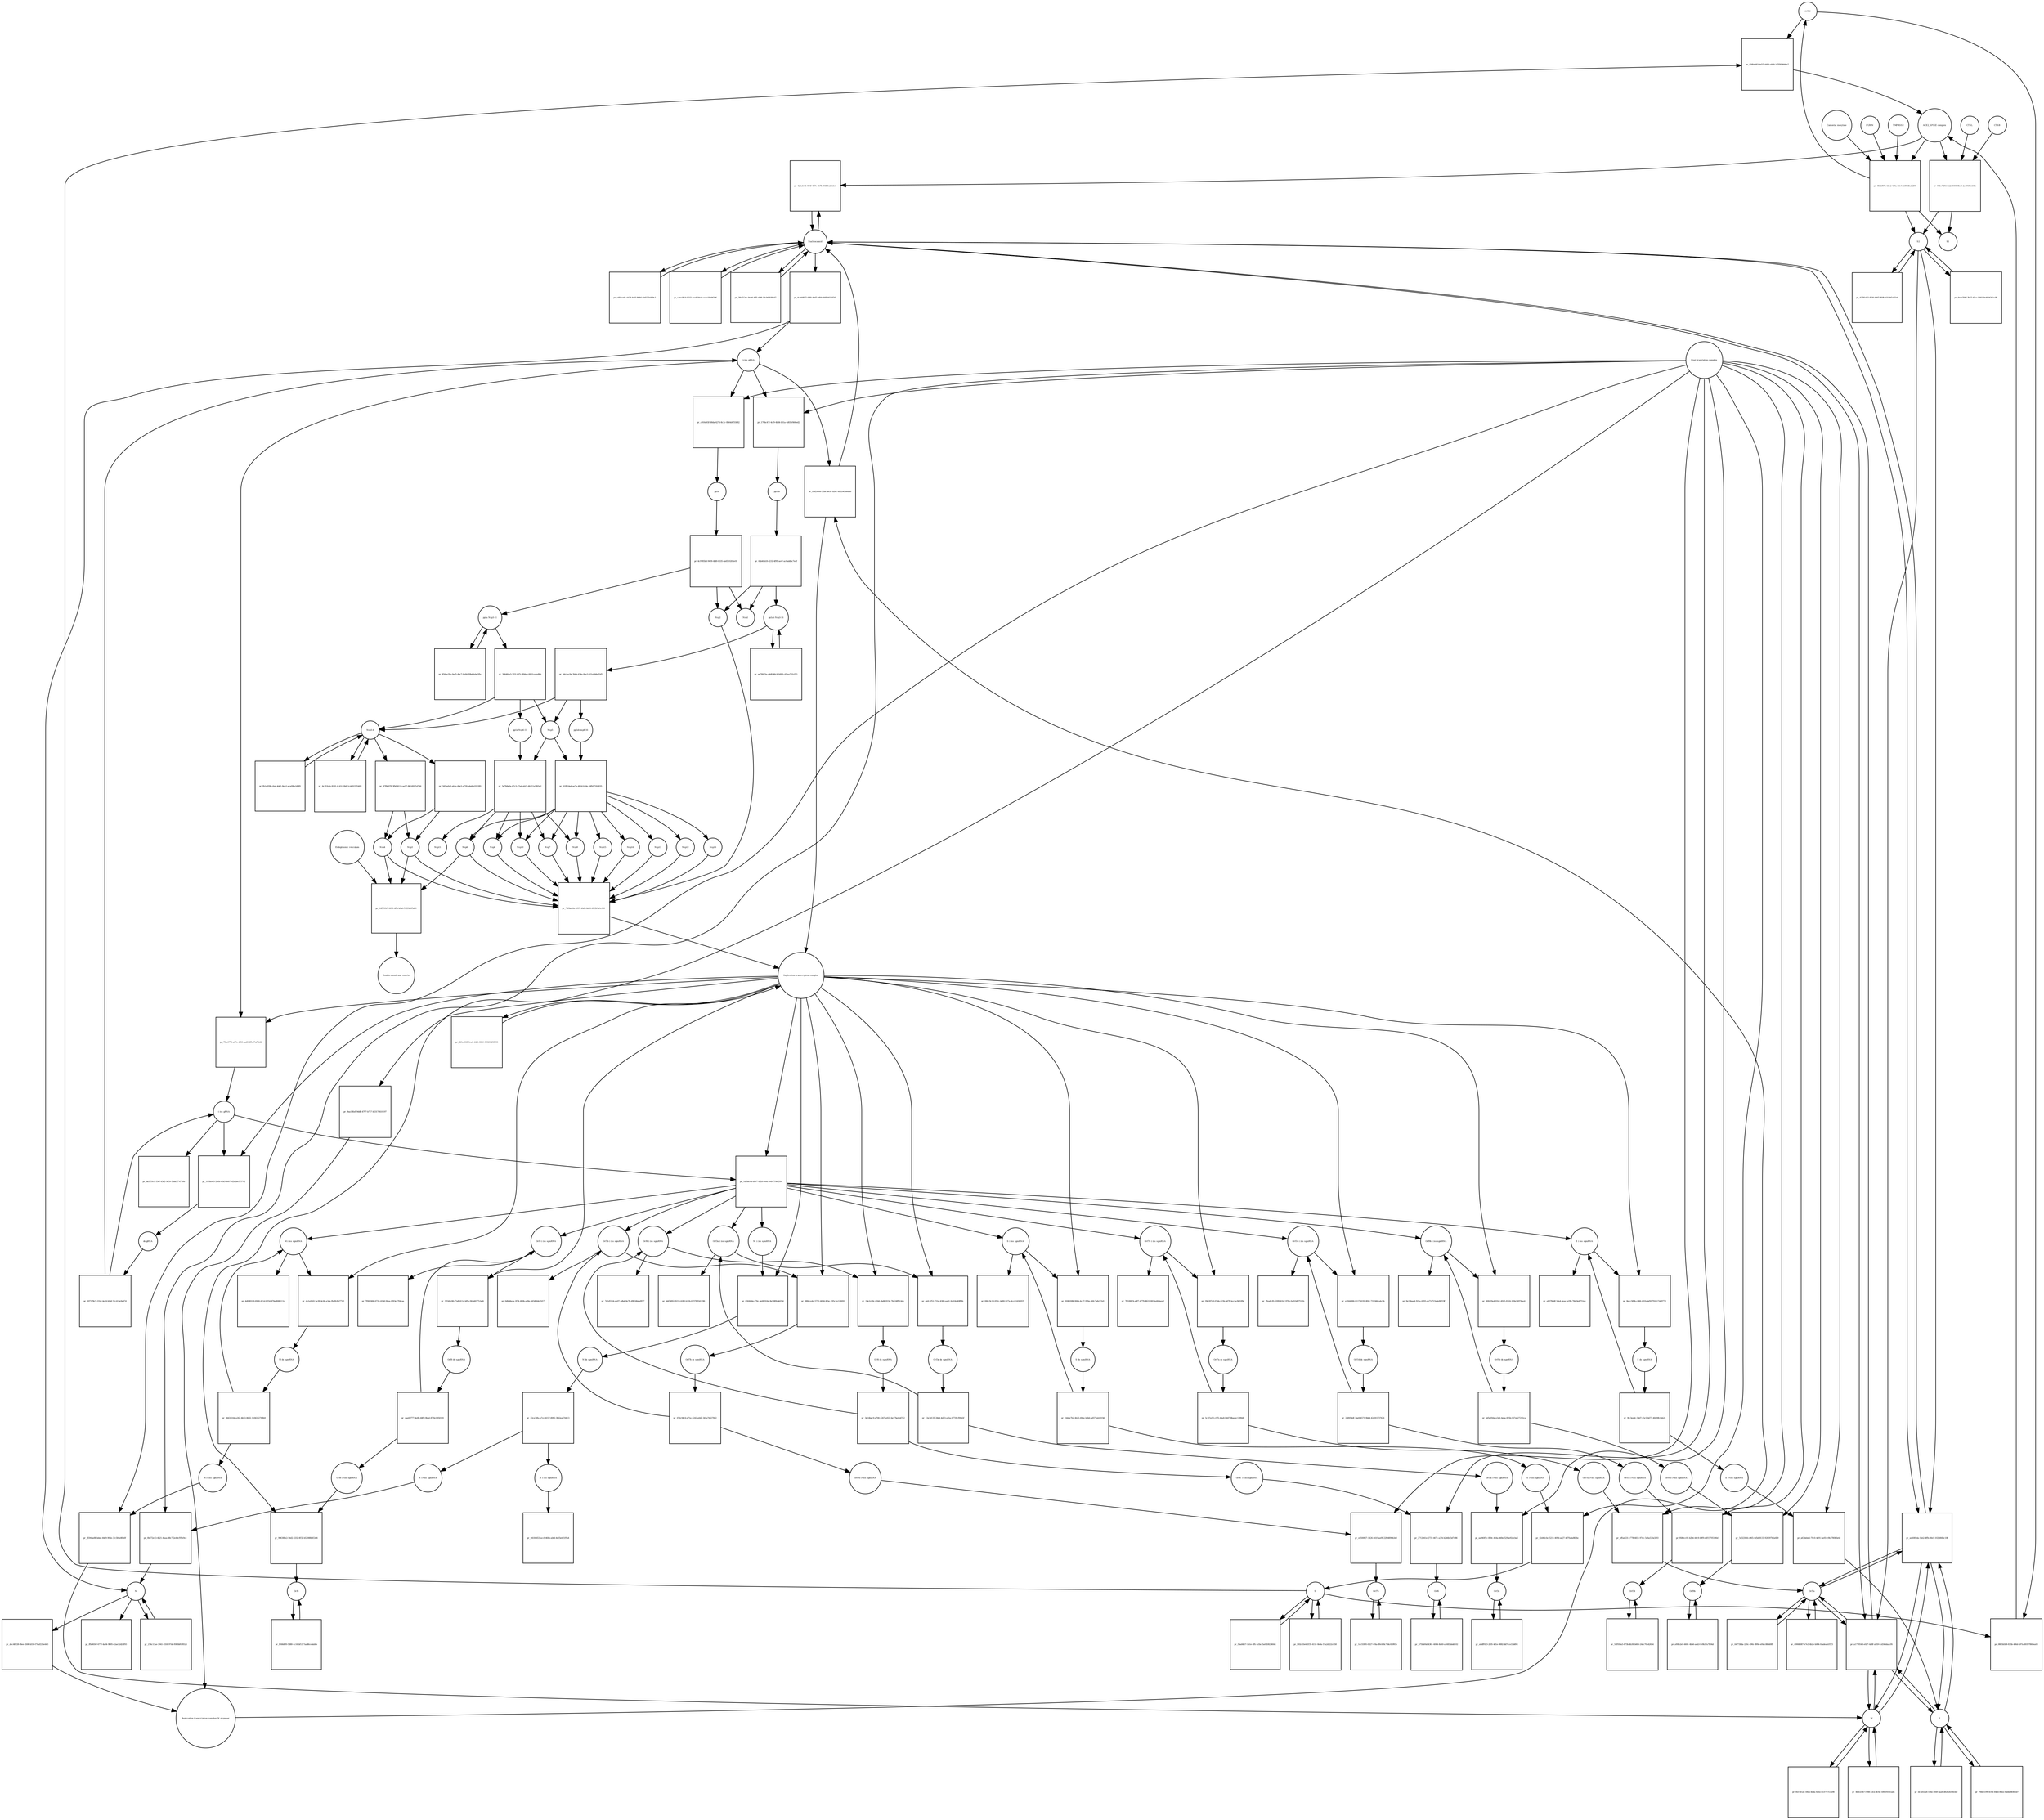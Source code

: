strict digraph  {
ACE2 [annotation="", bipartite=0, cls=macromolecule, fontsize=4, label=ACE2, shape=circle];
"pr_058b4d03-bd37-449d-a8a8-1d7f958666e7" [annotation="", bipartite=1, cls=process, fontsize=4, label="pr_058b4d03-bd37-449d-a8a8-1d7f958666e7", shape=square];
"ACE2_SPIKE complex" [annotation="", bipartite=0, cls=complex, fontsize=4, label="ACE2_SPIKE complex", shape=circle];
S [annotation=urn_miriam_uniprot_P0DTC2, bipartite=0, cls=macromolecule, fontsize=4, label=S, shape=circle];
Nucleocapsid [annotation="urn_miriam_obo.go_GO%3A0019013", bipartite=0, cls=complex, fontsize=4, label=Nucleocapsid, shape=circle];
"pr_426afe65-814f-467e-817b-848f8c2113e1" [annotation="", bipartite=1, cls=process, fontsize=4, label="pr_426afe65-814f-467e-817b-848f8c2113e1", shape=square];
"pr_9d1e729d-f122-4460-8be3-2a49186eb6fe" [annotation="", bipartite=1, cls=process, fontsize=4, label="pr_9d1e729d-f122-4460-8be3-2a49186eb6fe", shape=square];
S2 [annotation=urn_miriam_interpro_IPR002552, bipartite=0, cls=macromolecule, fontsize=4, label=S2, shape=circle];
CTSB [annotation="", bipartite=0, cls=macromolecule, fontsize=4, label=CTSB, shape=circle];
CTSL [annotation="", bipartite=0, cls=macromolecule, fontsize=4, label=CTSL, shape=circle];
S1 [annotation=urn_miriam_interpro_IPR002551, bipartite=0, cls=macromolecule, fontsize=4, label=S1, shape=circle];
"pr_0885b5b8-835b-486d-a97a-69397860ea08" [annotation="", bipartite=1, cls=process, fontsize=4, label="pr_0885b5b8-835b-486d-a97a-69397860ea08", shape=square];
"pr_a177054d-e027-4a8f-a959-fcd345daacf6" [annotation="", bipartite=1, cls=process, fontsize=4, label="pr_a177054d-e027-4a8f-a959-fcd345daacf6", shape=square];
E [annotation=urn_miriam_uniprot_P0DTC4, bipartite=0, cls=macromolecule, fontsize=4, label=E, shape=circle];
M [annotation=urn_miriam_uniprot_P0DTC5, bipartite=0, cls=macromolecule, fontsize=4, label=M, shape=circle];
Orf7a [annotation=urn_miriam_uniprot_P0DTC7, bipartite=0, cls=macromolecule, fontsize=4, label=Orf7a, shape=circle];
"pr_4c3dd877-42f6-40d7-a8bb-66f0d43187d1" [annotation="", bipartite=1, cls=process, fontsize=4, label="pr_4c3dd877-42f6-40d7-a8bb-66f0d43187d1", shape=square];
"(+)ss gRNA" [annotation=urn_miriam_refseq_NC_045512, bipartite=0, cls="nucleic acid feature", fontsize=4, label="(+)ss gRNA", shape=circle];
N [annotation=urn_miriam_uniprot_P0DTC9, bipartite=0, cls="macromolecule multimer", fontsize=4, label=N, shape=circle];
"pr_c6faaa6c-ab78-4d1f-868d-cb4577e089c1" [annotation="", bipartite=1, cls=process, fontsize=4, label="pr_c6faaa6c-ab78-4d1f-868d-cb4577e089c1", shape=square];
"pr_c2ec0fcb-9515-4aa9-bbc6-ca1a19b94206" [annotation="", bipartite=1, cls=process, fontsize=4, label="pr_c2ec0fcb-9515-4aa9-bbc6-ca1a19b94206", shape=square];
"pr_ffb8656f-677f-4a04-9b95-e2ae32d24f93" [annotation="", bipartite=1, cls=process, fontsize=4, label="pr_ffb8656f-677f-4a04-9b95-e2ae32d24f93", shape=square];
"pr_274c13ae-3941-4550-97dd-f080bf678525" [annotation="", bipartite=1, cls=process, fontsize=4, label="pr_274c13ae-3941-4550-97dd-f080bf678525", shape=square];
"N (+)ss sgmRNA" [annotation=urn_miriam_ncbigene_43740575, bipartite=0, cls="nucleic acid feature", fontsize=4, label="N (+)ss sgmRNA", shape=circle];
"pr_0b672e13-4b21-4aaa-88c7-2e43cf95e9ce" [annotation="", bipartite=1, cls=process, fontsize=4, label="pr_0b672e13-4b21-4aaa-88c7-2e43cf95e9ce", shape=square];
"Host translation complex" [annotation="urn_miriam_obo.go_GO%3A0070992", bipartite=0, cls=complex, fontsize=4, label="Host translation complex", shape=circle];
"pr_38a712ec-8e94-4fff-af98-13c9d5fd9547" [annotation="", bipartite=1, cls=process, fontsize=4, label="pr_38a712ec-8e94-4fff-af98-13c9d5fd9547", shape=square];
"pr_85abf07e-bbc2-4d4a-b5c4-1387dfadf284" [annotation="", bipartite=1, cls=process, fontsize=4, label="pr_85abf07e-bbc2-4d4a-b5c4-1387dfadf284", shape=square];
FURIN [annotation="", bipartite=0, cls=macromolecule, fontsize=4, label=FURIN, shape=circle];
TMPRSS2 [annotation="", bipartite=0, cls=macromolecule, fontsize=4, label=TMPRSS2, shape=circle];
"Camostat mesylate" [annotation="urn_miriam_pubchem.compound_2536", bipartite=0, cls="simple chemical", fontsize=4, label="Camostat mesylate", shape=circle];
"pr_de4e708f-3b57-45cc-b001-0e40043e1c0b" [annotation="", bipartite=1, cls=process, fontsize=4, label="pr_de4e708f-3b57-45cc-b001-0e40043e1c0b", shape=square];
"Replication transcription complex_N oligomer" [annotation="", bipartite=0, cls=complex, fontsize=4, label="Replication transcription complex_N oligomer", shape=circle];
"pr_fd429e66-33bc-4e5c-b2ec-4f029658edd6" [annotation="", bipartite=1, cls=process, fontsize=4, label="pr_fd429e66-33bc-4e5c-b2ec-4f029658edd6", shape=square];
"Replication transcription complex" [annotation="", bipartite=0, cls=complex, fontsize=4, label="Replication transcription complex", shape=circle];
"pr_ad6081da-1ab2-4ffb-80e1-102fd66bc18f" [annotation="", bipartite=1, cls=process, fontsize=4, label="pr_ad6081da-1ab2-4ffb-80e1-102fd66bc18f", shape=square];
"pr_43781d22-f030-4dd7-8fd8-b319bf1dd2ef" [annotation="", bipartite=1, cls=process, fontsize=4, label="pr_43781d22-f030-4dd7-8fd8-b319bf1dd2ef", shape=square];
"pp1a Nsp3-11" [annotation=urn_miriam_uniprot_P0DTC1, bipartite=0, cls=macromolecule, fontsize=4, label="pp1a Nsp3-11", shape=circle];
"pr_306d64a5-5f1f-4d7c-894a-c0061ce5a8bb" [annotation="", bipartite=1, cls=process, fontsize=4, label="pr_306d64a5-5f1f-4d7c-894a-c0061ce5a8bb", shape=square];
"pp1a Nsp6-11" [annotation=urn_miriam_uniprot_P0DTC1, bipartite=0, cls=macromolecule, fontsize=4, label="pp1a Nsp6-11", shape=circle];
"Nsp3-4" [annotation="urn_miriam_ncbiprotein_YP_009725299|urn_miriam_ncbiprotein_YP_009725300", bipartite=0, cls=macromolecule, fontsize=4, label="Nsp3-4", shape=circle];
Nsp5 [annotation=urn_miriam_ncbiprotein_YP_009725301, bipartite=0, cls="macromolecule multimer", fontsize=4, label=Nsp5, shape=circle];
"Endoplasmic reticulum" [annotation="urn_miriam_obo.go_GO%3A0005783", bipartite=0, cls=complex, fontsize=4, label="Endoplasmic reticulum", shape=circle];
"pr_16f251b7-9833-4ffb-bf5d-f122369f3d61" [annotation="", bipartite=1, cls=process, fontsize=4, label="pr_16f251b7-9833-4ffb-bf5d-f122369f3d61", shape=square];
"Double-membrane vesicle" [annotation="urn_miriam_obo.go_GO%3A0039718", bipartite=0, cls=complex, fontsize=4, label="Double-membrane vesicle", shape=circle];
Nsp4 [annotation=urn_miriam_ncbiprotein_YP_009725300, bipartite=0, cls=macromolecule, fontsize=4, label=Nsp4, shape=circle];
Nsp3 [annotation=urn_miriam_ncbiprotein_YP_009725299, bipartite=0, cls=macromolecule, fontsize=4, label=Nsp3, shape=circle];
Nsp6 [annotation=urn_miriam_ncbiprotein_YP_009725302, bipartite=0, cls=macromolecule, fontsize=4, label=Nsp6, shape=circle];
"pr_856ae39e-0ad5-4bc7-ba84-39bddaba1ffe" [annotation="", bipartite=1, cls=process, fontsize=4, label="pr_856ae39e-0ad5-4bc7-ba84-39bddaba1ffe", shape=square];
"pr_fb1ad39f-c6af-4da1-8ea2-aca09fa2d9f8" [annotation="", bipartite=1, cls=process, fontsize=4, label="pr_fb1ad39f-c6af-4da1-8ea2-aca09fa2d9f8", shape=square];
"pp1ab Nsp3-16" [annotation=urn_miriam_uniprot_P0DTD1, bipartite=0, cls=macromolecule, fontsize=4, label="pp1ab Nsp3-16", shape=circle];
"pr_ee780d3e-c4d0-46cb-b998-c87ea702cf13" [annotation="", bipartite=1, cls=process, fontsize=4, label="pr_ee780d3e-c4d0-46cb-b998-c87ea702cf13", shape=square];
"pr_3dc4ec9a-3b8b-434e-8ae3-b51e8b8ed2d5" [annotation="", bipartite=1, cls=process, fontsize=4, label="pr_3dc4ec9a-3b8b-434e-8ae3-b51e8b8ed2d5", shape=square];
"pp1ab nsp6-16" [annotation=urn_miriam_uniprot_P0DTD1, bipartite=0, cls=macromolecule, fontsize=4, label="pp1ab nsp6-16", shape=circle];
"pr_fb57452e-59eb-4d4a-82d2-f1cf757cca98" [annotation="", bipartite=1, cls=process, fontsize=4, label="pr_fb57452e-59eb-4d4a-82d2-f1cf757cca98", shape=square];
"pr_dc5d1ea8-556e-4fb9-baa6-d8202b59d3d2" [annotation="", bipartite=1, cls=process, fontsize=4, label="pr_dc5d1ea8-556e-4fb9-baa6-d8202b59d3d2", shape=square];
"pr_b92c03e4-1f35-411c-8e9a-57a2d222c858" [annotation="", bipartite=1, cls=process, fontsize=4, label="pr_b92c03e4-1f35-411c-8e9a-57a2d222c858", shape=square];
"pr_4b3ce9b7-f788-43ce-8c6e-5061f0541ada" [annotation="", bipartite=1, cls=process, fontsize=4, label="pr_4b3ce9b7-f788-43ce-8c6e-5061f0541ada", shape=square];
"pr_79dc5199-0c6d-44ed-80ee-6abbd46405d7" [annotation="", bipartite=1, cls=process, fontsize=4, label="pr_79dc5199-0c6d-44ed-80ee-6abbd46405d7", shape=square];
"pr_f3ad4f57-1b1e-4ffc-a1bc-5a04582360dc" [annotation="", bipartite=1, cls=process, fontsize=4, label="pr_f3ad4f57-1b1e-4ffc-a1bc-5a04582360dc", shape=square];
"pr_64f73bda-220c-490c-899a-ef4cc888d0fb" [annotation="", bipartite=1, cls=process, fontsize=4, label="pr_64f73bda-220c-490c-899a-ef4cc888d0fb", shape=square];
Orf6 [annotation=urn_miriam_uniprot_P0DTC6, bipartite=0, cls=macromolecule, fontsize=4, label=Orf6, shape=circle];
"pr_b75bbf4d-4361-4064-8d60-a1683bbdd102" [annotation="", bipartite=1, cls=process, fontsize=4, label="pr_b75bbf4d-4361-4064-8d60-a1683bbdd102", shape=square];
Orf3a [annotation=urn_miriam_uniprot_P0DTC3, bipartite=0, cls=macromolecule, fontsize=4, label=Orf3a, shape=circle];
"pr_a8dff023-2f05-4d1e-9882-dd7cce33b894" [annotation="", bipartite=1, cls=process, fontsize=4, label="pr_a8dff023-2f05-4d1e-9882-dd7cce33b894", shape=square];
Orf8 [annotation=urn_miriam_uniprot_P0DTC8, bipartite=0, cls=macromolecule, fontsize=4, label=Orf8, shape=circle];
"pr_ff68d8f0-5d80-4c16-bf13-7aad6ce3ab8e" [annotation="", bipartite=1, cls=process, fontsize=4, label="pr_ff68d8f0-5d80-4c16-bf13-7aad6ce3ab8e", shape=square];
Orf9b [annotation=urn_miriam_uniprot_P0DTD2, bipartite=0, cls=macromolecule, fontsize=4, label=Orf9b, shape=circle];
"pr_ef6fe2e9-460c-4bb6-aeb3-fe9b37a7b04d" [annotation="", bipartite=1, cls=process, fontsize=4, label="pr_ef6fe2e9-460c-4bb6-aeb3-fe9b37a7b04d", shape=square];
Orf14 [annotation=urn_miriam_uniprot_P0DTD3, bipartite=0, cls=macromolecule, fontsize=4, label=Orf14, shape=circle];
"pr_54f930a5-873b-4b30-b606-24ec70a42654" [annotation="", bipartite=1, cls=process, fontsize=4, label="pr_54f930a5-873b-4b30-b606-24ec70a42654", shape=square];
Orf7b [annotation=urn_miriam_uniprot_P0DTD8, bipartite=0, cls=macromolecule, fontsize=4, label=Orf7b, shape=circle];
"pr_1cc55f95-0827-4f4a-89c6-8c7d4c65993e" [annotation="", bipartite=1, cls=process, fontsize=4, label="pr_1cc55f95-0827-4f4a-89c6-8c7d4c65993e", shape=square];
"pr_49068087-e7e3-4b2e-b004-fdadeab1f5f3" [annotation="", bipartite=1, cls=process, fontsize=4, label="pr_49068087-e7e3-4b2e-b004-fdadeab1f5f3", shape=square];
"M (+)ss sgmRNA" [annotation="", bipartite=0, cls="nucleic acid feature", fontsize=4, label="M (+)ss sgmRNA", shape=circle];
"pr_d5944a88-bdee-44e9-902e-3fc584e80b0f" [annotation="", bipartite=1, cls=process, fontsize=4, label="pr_d5944a88-bdee-44e9-902e-3fc584e80b0f", shape=square];
"E (+)ss sgmRNA" [annotation="", bipartite=0, cls="nucleic acid feature", fontsize=4, label="E (+)ss sgmRNA", shape=circle];
"pr_a63debd6-70c0-4e91-ba93-c9b3780b3e6c" [annotation="", bipartite=1, cls=process, fontsize=4, label="pr_a63debd6-70c0-4e91-ba93-c9b3780b3e6c", shape=square];
"S (+)ss sgmRNA" [annotation="", bipartite=0, cls="nucleic acid feature", fontsize=4, label="S (+)ss sgmRNA", shape=circle];
"pr_02d42cbc-5211-409d-ae27-4d7fa8a882bc" [annotation="", bipartite=1, cls=process, fontsize=4, label="pr_02d42cbc-5211-409d-ae27-4d7fa8a882bc", shape=square];
"Orf7a (+)ss sgmRNA" [annotation="", bipartite=0, cls="nucleic acid feature", fontsize=4, label="Orf7a (+)ss sgmRNA", shape=circle];
"pr_effad531-c778-4831-97ec-5c6a530a5f93" [annotation="", bipartite=1, cls=process, fontsize=4, label="pr_effad531-c778-4831-97ec-5c6a530a5f93", shape=square];
"Orf6  (+)ss sgmRNA" [annotation="", bipartite=0, cls="nucleic acid feature", fontsize=4, label="Orf6  (+)ss sgmRNA", shape=circle];
"pr_2712041e-2737-467c-a3f4-b244b45d7c86" [annotation="", bipartite=1, cls=process, fontsize=4, label="pr_2712041e-2737-467c-a3f4-b244b45d7c86", shape=square];
"Orf3a (+)ss sgmRNA" [annotation="", bipartite=0, cls="nucleic acid feature", fontsize=4, label="Orf3a (+)ss sgmRNA", shape=circle];
"pr_aa940f1c-0b9c-454a-9d0e-529be92dcba5" [annotation="", bipartite=1, cls=process, fontsize=4, label="pr_aa940f1c-0b9c-454a-9d0e-529be92dcba5", shape=square];
"Orf8 (+)ss sgmRNA" [annotation="", bipartite=0, cls="nucleic acid feature", fontsize=4, label="Orf8 (+)ss sgmRNA", shape=circle];
"pr_90638be2-54d2-4332-8f32-b52088b453d4" [annotation="", bipartite=1, cls=process, fontsize=4, label="pr_90638be2-54d2-4332-8f32-b52088b453d4", shape=square];
"Orf9b (+)ss sgmRNA" [annotation="", bipartite=0, cls="nucleic acid feature", fontsize=4, label="Orf9b (+)ss sgmRNA", shape=circle];
"pr_5d3230fd-c965-4d5d-8133-928397b2a6b9" [annotation="", bipartite=1, cls=process, fontsize=4, label="pr_5d3230fd-c965-4d5d-8133-928397b2a6b9", shape=square];
"Orf14 (+)ss sgmRNA" [annotation="", bipartite=0, cls="nucleic acid feature", fontsize=4, label="Orf14 (+)ss sgmRNA", shape=circle];
"pr_f680cc01-b2b4-44c9-b9f9-d3f15705106d" [annotation="", bipartite=1, cls=process, fontsize=4, label="pr_f680cc01-b2b4-44c9-b9f9-d3f15705106d", shape=square];
"Orf7b (+)ss sgmRNA" [annotation="", bipartite=0, cls="nucleic acid feature", fontsize=4, label="Orf7b (+)ss sgmRNA", shape=circle];
"pr_e8500f27-1426-441f-aa09-22f84890b3d3" [annotation="", bipartite=1, cls=process, fontsize=4, label="pr_e8500f27-1426-441f-aa09-22f84890b3d3", shape=square];
"(-)ss gRNA" [annotation=urn_miriam_refseq_NC_045512, bipartite=0, cls="nucleic acid feature", fontsize=4, label="(-)ss gRNA", shape=circle];
"pr_da3f55c9-536f-43a2-9a39-3bbb3f74739b" [annotation="", bipartite=1, cls=process, fontsize=4, label="pr_da3f55c9-536f-43a2-9a39-3bbb3f74739b", shape=square];
"pr_dec48728-f8ee-4506-b550-f7aaf235e443" [annotation="", bipartite=1, cls=process, fontsize=4, label="pr_dec48728-f8ee-4506-b550-f7aaf235e443", shape=square];
"pr_7fae0776-a37e-4853-aa28-2ffe07af7b62" [annotation="", bipartite=1, cls=process, fontsize=4, label="pr_7fae0776-a37e-4853-aa28-2ffe07af7b62", shape=square];
"M (-)ss sgmRNA" [annotation=urn_miriam_ncbigene_43740571, bipartite=0, cls="nucleic acid feature", fontsize=4, label="M (-)ss sgmRNA", shape=circle];
"pr_4d088109-6948-411d-b254-d76ed06b111c" [annotation="", bipartite=1, cls=process, fontsize=4, label="pr_4d088109-6948-411d-b254-d76ed06b111c", shape=square];
"E (-)ss sgmRNA" [annotation=urn_miriam_ncbigene_43740570, bipartite=0, cls="nucleic acid feature", fontsize=4, label="E (-)ss sgmRNA", shape=circle];
"pr_e8378ddf-5da4-4eac-a29b-78df4e6751ee" [annotation="", bipartite=1, cls=process, fontsize=4, label="pr_e8378ddf-5da4-4eac-a29b-78df4e6751ee", shape=square];
"S (-)ss sgmRNA" [annotation="", bipartite=0, cls="nucleic acid feature", fontsize=4, label="S (-)ss sgmRNA", shape=circle];
"pr_084c9c10-052c-4e80-927a-dcc4142b5f25" [annotation="", bipartite=1, cls=process, fontsize=4, label="pr_084c9c10-052c-4e80-927a-dcc4142b5f25", shape=square];
"Orf7a (-)ss sgmRNA" [annotation="", bipartite=0, cls="nucleic acid feature", fontsize=4, label="Orf7a (-)ss sgmRNA", shape=circle];
"pr_7f328874-e0f7-4779-9622-0834a40daea2" [annotation="", bipartite=1, cls=process, fontsize=4, label="pr_7f328874-e0f7-4779-9622-0834a40daea2", shape=square];
"Orf6 (-)ss sgmRNA" [annotation="", bipartite=0, cls="nucleic acid feature", fontsize=4, label="Orf6 (-)ss sgmRNA", shape=circle];
"pr_7d1d5364-ee07-4dbd-8e76-d9b34bdaf877" [annotation="", bipartite=1, cls=process, fontsize=4, label="pr_7d1d5364-ee07-4dbd-8e76-d9b34bdaf877", shape=square];
"Orf3a (-)ss sgmRNA" [annotation="", bipartite=0, cls="nucleic acid feature", fontsize=4, label="Orf3a (-)ss sgmRNA", shape=circle];
"pr_bbf24f62-9219-4283-b32b-673780541196" [annotation="", bipartite=1, cls=process, fontsize=4, label="pr_bbf24f62-9219-4283-b32b-673780541196", shape=square];
"Orf8 (-)ss sgmRNA" [annotation="", bipartite=0, cls="nucleic acid feature", fontsize=4, label="Orf8 (-)ss sgmRNA", shape=circle];
"pr_7f067d66-6728-41b8-94ea-6f83e27fdcaa" [annotation="", bipartite=1, cls=process, fontsize=4, label="pr_7f067d66-6728-41b8-94ea-6f83e27fdcaa", shape=square];
"Orf9b (-)ss sgmRNA" [annotation="", bipartite=0, cls="nucleic acid feature", fontsize=4, label="Orf9b (-)ss sgmRNA", shape=circle];
"pr_9e15bae4-921a-4705-aa73-723a8e86f19f" [annotation="", bipartite=1, cls=process, fontsize=4, label="pr_9e15bae4-921a-4705-aa73-723a8e86f19f", shape=square];
"Orf14 (-)ss sgmRNA" [annotation="", bipartite=0, cls="nucleic acid feature", fontsize=4, label="Orf14 (-)ss sgmRNA", shape=circle];
"pr_7fea8cf0-5399-41b7-976e-fed10d97511b" [annotation="", bipartite=1, cls=process, fontsize=4, label="pr_7fea8cf0-5399-41b7-976e-fed10d97511b", shape=square];
"Orf7b (-)ss sgmRNA" [annotation="", bipartite=0, cls="nucleic acid feature", fontsize=4, label="Orf7b (-)ss sgmRNA", shape=circle];
"pr_0dbb8eca-2f34-4b0b-a28e-4454b0dc7d17" [annotation="", bipartite=1, cls=process, fontsize=4, label="pr_0dbb8eca-2f34-4b0b-a28e-4454b0dc7d17", shape=square];
"pr_10f8b905-200b-45a5-8607-42b2ae575702" [annotation="", bipartite=1, cls=process, fontsize=4, label="pr_10f8b905-200b-45a5-8607-42b2ae575702", shape=square];
"ds gRNA" [annotation=urn_miriam_refseq_NC_045512, bipartite=0, cls="nucleic acid feature", fontsize=4, label="ds gRNA", shape=circle];
"pr_de1e0fd2-5e30-4c66-a3da-fb4fb3b277a1" [annotation="", bipartite=1, cls=process, fontsize=4, label="pr_de1e0fd2-5e30-4c66-a3da-fb4fb3b277a1", shape=square];
"M ds sgmRNA" [annotation="", bipartite=0, cls="nucleic acid feature", fontsize=4, label="M ds sgmRNA", shape=circle];
"pr_8ecc589b-c966-491b-bd5f-792e17da977d" [annotation="", bipartite=1, cls=process, fontsize=4, label="pr_8ecc589b-c966-491b-bd5f-792e17da977d", shape=square];
"E ds sgmRNA" [annotation="", bipartite=0, cls="nucleic acid feature", fontsize=4, label="E ds sgmRNA", shape=circle];
"pr_5f4b208b-006b-4c37-976e-46fc7a8cb7e0" [annotation="", bipartite=1, cls=process, fontsize=4, label="pr_5f4b208b-006b-4c37-976e-46fc7a8cb7e0", shape=square];
"S ds sgmRNA" [annotation="", bipartite=0, cls="nucleic acid feature", fontsize=4, label="S ds sgmRNA", shape=circle];
"pr_39a287c0-07bb-423b-9d78-bcc5a3b32f8c" [annotation="", bipartite=1, cls=process, fontsize=4, label="pr_39a287c0-07bb-423b-9d78-bcc5a3b32f8c", shape=square];
"Orf7a ds sgmRNA" [annotation="", bipartite=0, cls="nucleic acid feature", fontsize=4, label="Orf7a ds sgmRNA", shape=circle];
"pr_19e2c69c-f50d-4bdb-833a-76a24ffb14de" [annotation="", bipartite=1, cls=process, fontsize=4, label="pr_19e2c69c-f50d-4bdb-833a-76a24ffb14de", shape=square];
"Orf6 ds sgmRNA" [annotation="", bipartite=0, cls="nucleic acid feature", fontsize=4, label="Orf6 ds sgmRNA", shape=circle];
"pr_defc1f52-731e-4380-aa61-fe924c40ff0b" [annotation="", bipartite=1, cls=process, fontsize=4, label="pr_defc1f52-731e-4380-aa61-fe924c40ff0b", shape=square];
"Orf3a ds sgmRNA" [annotation="", bipartite=0, cls="nucleic acid feature", fontsize=4, label="Orf3a ds sgmRNA", shape=circle];
"pr_32540c86-f7a8-411c-bf9a-0b5d4577cbd4" [annotation="", bipartite=1, cls=process, fontsize=4, label="pr_32540c86-f7a8-411c-bf9a-0b5d4577cbd4", shape=square];
"Orf8 ds sgmRNA" [annotation="", bipartite=0, cls="nucleic acid feature", fontsize=4, label="Orf8 ds sgmRNA", shape=circle];
"pr_60fd29a4-01b1-4925-8324-269e34974ae4" [annotation="", bipartite=1, cls=process, fontsize=4, label="pr_60fd29a4-01b1-4925-8324-269e34974ae4", shape=square];
"Orf9b ds sgmRNA" [annotation="", bipartite=0, cls="nucleic acid feature", fontsize=4, label="Orf9b ds sgmRNA", shape=circle];
"pr_a7044386-0117-4192-8f41-733346ca4c9b" [annotation="", bipartite=1, cls=process, fontsize=4, label="pr_a7044386-0117-4192-8f41-733346ca4c9b", shape=square];
"Orf14 ds sgmRNA" [annotation="", bipartite=0, cls="nucleic acid feature", fontsize=4, label="Orf14 ds sgmRNA", shape=circle];
"pr_088cce4c-5732-4694-8cbc-195c7a123692" [annotation="", bipartite=1, cls=process, fontsize=4, label="pr_088cce4c-5732-4694-8cbc-195c7a123692", shape=square];
"Orf7b ds sgmRNA" [annotation="", bipartite=0, cls="nucleic acid feature", fontsize=4, label="Orf7b ds sgmRNA", shape=circle];
"pr_207178c5-21b2-4e7d-b9bf-51c413e9e47d" [annotation="", bipartite=1, cls=process, fontsize=4, label="pr_207178c5-21b2-4e7d-b9bf-51c413e9e47d", shape=square];
"pr_9443410d-a262-4b53-8632-1e94342768b9" [annotation="", bipartite=1, cls=process, fontsize=4, label="pr_9443410d-a262-4b53-8632-1e94342768b9", shape=square];
"pr_9fc3ee9c-54d7-45c5-b673-4fd09fcfbb24" [annotation="", bipartite=1, cls=process, fontsize=4, label="pr_9fc3ee9c-54d7-45c5-b673-4fd09fcfbb24", shape=square];
"pr_cbb8e7b2-4b35-49ee-b4b6-ad577ab1019d" [annotation="", bipartite=1, cls=process, fontsize=4, label="pr_cbb8e7b2-4b35-49ee-b4b6-ad577ab1019d", shape=square];
"pr_5c1f1e52-c9f5-44a8-b447-8baeec1399d0" [annotation="", bipartite=1, cls=process, fontsize=4, label="pr_5c1f1e52-c9f5-44a8-b447-8baeec1399d0", shape=square];
"pr_3d14bac9-a700-4267-a922-6e17be4b47a2" [annotation="", bipartite=1, cls=process, fontsize=4, label="pr_3d14bac9-a700-4267-a922-6e17be4b47a2", shape=square];
"pr_13e3d135-28d4-4d23-a55a-0f739cf99b5f" [annotation="", bipartite=1, cls=process, fontsize=4, label="pr_13e3d135-28d4-4d23-a55a-0f739cf99b5f", shape=square];
"pr_cae69777-4e8b-48f9-9bad-87f6c0950191" [annotation="", bipartite=1, cls=process, fontsize=4, label="pr_cae69777-4e8b-48f9-9bad-87f6c0950191", shape=square];
"pr_5d5e056e-e3d6-4aba-825b-067ab27213ca" [annotation="", bipartite=1, cls=process, fontsize=4, label="pr_5d5e056e-e3d6-4aba-825b-067ab27213ca", shape=square];
"pr_248954df-3be8-4571-9b64-42a915f37626" [annotation="", bipartite=1, cls=process, fontsize=4, label="pr_248954df-3be8-4571-9b64-42a915f37626", shape=square];
"pr_070c94c6-e71e-4242-a0d2-341a74427082" [annotation="", bipartite=1, cls=process, fontsize=4, label="pr_070c94c6-e71e-4242-a0d2-341a74427082", shape=square];
"N  (-)ss sgmRNA" [annotation=urn_miriam_ncbigene_43740575, bipartite=0, cls="nucleic acid feature", fontsize=4, label="N  (-)ss sgmRNA", shape=circle];
"pr_f5fd444e-f76c-4e6f-924a-8e5989c4d254" [annotation="", bipartite=1, cls=process, fontsize=4, label="pr_f5fd444e-f76c-4e6f-924a-8e5989c4d254", shape=square];
"N ds sgmRNA" [annotation="", bipartite=0, cls="nucleic acid feature", fontsize=4, label="N ds sgmRNA", shape=circle];
"pr_22ce30fa-a7cc-4157-8992-3f42ea67d413" [annotation="", bipartite=1, cls=process, fontsize=4, label="pr_22ce30fa-a7cc-4157-8992-3f42ea67d413", shape=square];
"N (-)ss sgmRNA" [annotation="", bipartite=0, cls="nucleic acid feature", fontsize=4, label="N (-)ss sgmRNA", shape=circle];
pp1ab [annotation=urn_miriam_uniprot_P0DTD1, bipartite=0, cls=macromolecule, fontsize=4, label=pp1ab, shape=circle];
"pr_6ab40b18-d232-4f95-ae4f-ac6addbc7edf" [annotation="", bipartite=1, cls=process, fontsize=4, label="pr_6ab40b18-d232-4f95-ae4f-ac6addbc7edf", shape=square];
Nsp2 [annotation=urn_miriam_ncbiprotein_YP_009725298, bipartite=0, cls=macromolecule, fontsize=4, label=Nsp2, shape=circle];
Nsp1 [annotation=urn_miriam_ncbiprotein_YP_009725297, bipartite=0, cls=macromolecule, fontsize=4, label=Nsp1, shape=circle];
pp1a [annotation=urn_miriam_uniprot_P0DTC1, bipartite=0, cls=macromolecule, fontsize=4, label=pp1a, shape=circle];
"pr_4c9785bd-9409-4f49-8335-da6510202e01" [annotation="", bipartite=1, cls=process, fontsize=4, label="pr_4c9785bd-9409-4f49-8335-da6510202e01", shape=square];
"pr_6c353cfe-8291-4c43-b5b0-1cdc02325409" [annotation="", bipartite=1, cls=process, fontsize=4, label="pr_6c353cfe-8291-4c43-b5b0-1cdc02325409", shape=square];
"pr_47f8e070-3fbf-4115-ae57-861491f1d766" [annotation="", bipartite=1, cls=process, fontsize=4, label="pr_47f8e070-3fbf-4115-ae57-861491f1d766", shape=square];
"pr_345eefe3-ab1e-49e3-a739-a4e6fe5563f0" [annotation="", bipartite=1, cls=process, fontsize=4, label="pr_345eefe3-ab1e-49e3-a739-a4e6fe5563f0", shape=square];
"pr_5e7b9a3a-47c3-47ad-ab23-4b711a5f65a2" [annotation="", bipartite=1, cls=process, fontsize=4, label="pr_5e7b9a3a-47c3-47ad-ab23-4b711a5f65a2", shape=square];
Nsp7 [annotation=urn_miriam_ncbiprotein_YP_009725303, bipartite=0, cls=macromolecule, fontsize=4, label=Nsp7, shape=circle];
Nsp8 [annotation=urn_miriam_ncbiprotein_YP_009725304, bipartite=0, cls=macromolecule, fontsize=4, label=Nsp8, shape=circle];
Nsp9 [annotation=urn_miriam_ncbiprotein_YP_009725305, bipartite=0, cls=macromolecule, fontsize=4, label=Nsp9, shape=circle];
Nsp10 [annotation=urn_miriam_ncbiprotein_YP_009725306, bipartite=0, cls=macromolecule, fontsize=4, label=Nsp10, shape=circle];
Nsp11 [annotation=urn_miriam_ncbiprotein_YP_009725312, bipartite=0, cls=macromolecule, fontsize=4, label=Nsp11, shape=circle];
"pr_61f814ad-ae7a-482d-b7de-16fb57204835" [annotation="", bipartite=1, cls=process, fontsize=4, label="pr_61f814ad-ae7a-482d-b7de-16fb57204835", shape=square];
Nsp13 [annotation=urn_miriam_ncbiprotein_YP_009725308, bipartite=0, cls=macromolecule, fontsize=4, label=Nsp13, shape=circle];
Nsp12 [annotation=urn_miriam_ncbiprotein_YP_009725307, bipartite=0, cls=macromolecule, fontsize=4, label=Nsp12, shape=circle];
Nsp16 [annotation=urn_miriam_ncbiprotein_YP_009725311, bipartite=0, cls=macromolecule, fontsize=4, label=Nsp16, shape=circle];
Nsp15 [annotation=urn_miriam_ncbiprotein_YP_009725310, bipartite=0, cls=macromolecule, fontsize=4, label=Nsp15, shape=circle];
Nsp14 [annotation=urn_miriam_ncbiprotein_YP_009725309, bipartite=0, cls=macromolecule, fontsize=4, label=Nsp14, shape=circle];
"pr_743beb5e-a537-40d3-bb20-6f12b7a1c941" [annotation="", bipartite=1, cls=process, fontsize=4, label="pr_743beb5e-a537-40d3-bb20-6f12b7a1c941", shape=square];
"pr_c916c65f-68da-427d-8c3c-0b64d4f55882" [annotation="", bipartite=1, cls=process, fontsize=4, label="pr_c916c65f-68da-427d-8c3c-0b64d4f55882", shape=square];
"pr_170bc47f-4cf9-4bd4-b61a-4d03ef466ed2" [annotation="", bipartite=1, cls=process, fontsize=4, label="pr_170bc47f-4cf9-4bd4-b61a-4d03ef466ed2", shape=square];
"pr_04184653-accf-468b-abfd-4d35eb21f9a4" [annotation="", bipartite=1, cls=process, fontsize=4, label="pr_04184653-accf-468b-abfd-4d35eb21f9a4", shape=square];
"pr_d21e336f-9ca1-4426-88a9-39320325f298" [annotation="", bipartite=1, cls=process, fontsize=4, label="pr_d21e336f-9ca1-4426-88a9-39320325f298", shape=square];
"pr_9aa18fa0-9ddb-4797-b717-b6317d410197" [annotation="", bipartite=1, cls=process, fontsize=4, label="pr_9aa18fa0-9ddb-4797-b717-b6317d410197", shape=square];
"pr_1df8ac6a-d097-4326-844c-e4047f4e2504" [annotation="", bipartite=1, cls=process, fontsize=4, label="pr_1df8ac6a-d097-4326-844c-e4047f4e2504", shape=square];
ACE2 -> "pr_058b4d03-bd37-449d-a8a8-1d7f958666e7"  [annotation="", interaction_type=consumption];
ACE2 -> "pr_0885b5b8-835b-486d-a97a-69397860ea08"  [annotation="", interaction_type=consumption];
"pr_058b4d03-bd37-449d-a8a8-1d7f958666e7" -> "ACE2_SPIKE complex"  [annotation="", interaction_type=production];
"ACE2_SPIKE complex" -> "pr_426afe65-814f-467e-817b-848f8c2113e1"  [annotation="urn_miriam_pubmed_32142651|urn_miriam_pubmed_32094589|urn_miriam_taxonomy_2697049", interaction_type=stimulation];
"ACE2_SPIKE complex" -> "pr_9d1e729d-f122-4460-8be3-2a49186eb6fe"  [annotation="", interaction_type=consumption];
"ACE2_SPIKE complex" -> "pr_85abf07e-bbc2-4d4a-b5c4-1387dfadf284"  [annotation="", interaction_type=consumption];
S -> "pr_058b4d03-bd37-449d-a8a8-1d7f958666e7"  [annotation="", interaction_type=consumption];
S -> "pr_0885b5b8-835b-486d-a97a-69397860ea08"  [annotation="", interaction_type=consumption];
S -> "pr_b92c03e4-1f35-411c-8e9a-57a2d222c858"  [annotation="", interaction_type=consumption];
S -> "pr_f3ad4f57-1b1e-4ffc-a1bc-5a04582360dc"  [annotation="", interaction_type=consumption];
Nucleocapsid -> "pr_426afe65-814f-467e-817b-848f8c2113e1"  [annotation="", interaction_type=consumption];
Nucleocapsid -> "pr_a177054d-e027-4a8f-a959-fcd345daacf6"  [annotation="", interaction_type=consumption];
Nucleocapsid -> "pr_4c3dd877-42f6-40d7-a8bb-66f0d43187d1"  [annotation="", interaction_type=consumption];
Nucleocapsid -> "pr_c6faaa6c-ab78-4d1f-868d-cb4577e089c1"  [annotation="", interaction_type=consumption];
Nucleocapsid -> "pr_c2ec0fcb-9515-4aa9-bbc6-ca1a19b94206"  [annotation="", interaction_type=consumption];
Nucleocapsid -> "pr_38a712ec-8e94-4fff-af98-13c9d5fd9547"  [annotation="", interaction_type=consumption];
Nucleocapsid -> "pr_ad6081da-1ab2-4ffb-80e1-102fd66bc18f"  [annotation="", interaction_type=consumption];
"pr_426afe65-814f-467e-817b-848f8c2113e1" -> Nucleocapsid  [annotation="", interaction_type=production];
"pr_9d1e729d-f122-4460-8be3-2a49186eb6fe" -> S2  [annotation="", interaction_type=production];
"pr_9d1e729d-f122-4460-8be3-2a49186eb6fe" -> S1  [annotation="", interaction_type=production];
S2 -> "pr_a177054d-e027-4a8f-a959-fcd345daacf6"  [annotation="urn_miriam_pubmed_32142651|urn_miriam_pubmed_32094589|urn_miriam_pubmed_32047258|urn_miriam_taxonomy_2697049", interaction_type=stimulation];
S2 -> "pr_de4e708f-3b57-45cc-b001-0e40043e1c0b"  [annotation="", interaction_type=consumption];
S2 -> "pr_ad6081da-1ab2-4ffb-80e1-102fd66bc18f"  [annotation="urn_miriam_pubmed_32142651|urn_miriam_pubmed_32047258|urn_miriam_taxonomy_2697049", interaction_type=stimulation];
S2 -> "pr_43781d22-f030-4dd7-8fd8-b319bf1dd2ef"  [annotation="", interaction_type=consumption];
CTSB -> "pr_9d1e729d-f122-4460-8be3-2a49186eb6fe"  [annotation="urn_miriam_pubmed_32142651|urn_miriam_taxonomy_2697049", interaction_type=catalysis];
CTSL -> "pr_9d1e729d-f122-4460-8be3-2a49186eb6fe"  [annotation="urn_miriam_pubmed_32142651|urn_miriam_taxonomy_2697049", interaction_type=catalysis];
"pr_0885b5b8-835b-486d-a97a-69397860ea08" -> "ACE2_SPIKE complex"  [annotation="", interaction_type=production];
"pr_a177054d-e027-4a8f-a959-fcd345daacf6" -> Nucleocapsid  [annotation="", interaction_type=production];
"pr_a177054d-e027-4a8f-a959-fcd345daacf6" -> E  [annotation="", interaction_type=production];
"pr_a177054d-e027-4a8f-a959-fcd345daacf6" -> M  [annotation="", interaction_type=production];
"pr_a177054d-e027-4a8f-a959-fcd345daacf6" -> Orf7a  [annotation="", interaction_type=production];
E -> "pr_a177054d-e027-4a8f-a959-fcd345daacf6"  [annotation="", interaction_type=consumption];
E -> "pr_ad6081da-1ab2-4ffb-80e1-102fd66bc18f"  [annotation="", interaction_type=consumption];
E -> "pr_dc5d1ea8-556e-4fb9-baa6-d8202b59d3d2"  [annotation="", interaction_type=consumption];
E -> "pr_79dc5199-0c6d-44ed-80ee-6abbd46405d7"  [annotation="", interaction_type=consumption];
M -> "pr_a177054d-e027-4a8f-a959-fcd345daacf6"  [annotation="", interaction_type=consumption];
M -> "pr_ad6081da-1ab2-4ffb-80e1-102fd66bc18f"  [annotation="", interaction_type=consumption];
M -> "pr_fb57452e-59eb-4d4a-82d2-f1cf757cca98"  [annotation="", interaction_type=consumption];
M -> "pr_4b3ce9b7-f788-43ce-8c6e-5061f0541ada"  [annotation="", interaction_type=consumption];
Orf7a -> "pr_a177054d-e027-4a8f-a959-fcd345daacf6"  [annotation="", interaction_type=consumption];
Orf7a -> "pr_ad6081da-1ab2-4ffb-80e1-102fd66bc18f"  [annotation="", interaction_type=consumption];
Orf7a -> "pr_64f73bda-220c-490c-899a-ef4cc888d0fb"  [annotation="", interaction_type=consumption];
Orf7a -> "pr_49068087-e7e3-4b2e-b004-fdadeab1f5f3"  [annotation="", interaction_type=consumption];
"pr_4c3dd877-42f6-40d7-a8bb-66f0d43187d1" -> "(+)ss gRNA"  [annotation="", interaction_type=production];
"pr_4c3dd877-42f6-40d7-a8bb-66f0d43187d1" -> N  [annotation="", interaction_type=production];
"(+)ss gRNA" -> "pr_fd429e66-33bc-4e5c-b2ec-4f029658edd6"  [annotation="", interaction_type=consumption];
"(+)ss gRNA" -> "pr_7fae0776-a37e-4853-aa28-2ffe07af7b62"  [annotation="", interaction_type=consumption];
"(+)ss gRNA" -> "pr_c916c65f-68da-427d-8c3c-0b64d4f55882"  [annotation="", interaction_type=consumption];
"(+)ss gRNA" -> "pr_170bc47f-4cf9-4bd4-b61a-4d03ef466ed2"  [annotation="", interaction_type=consumption];
N -> "pr_ffb8656f-677f-4a04-9b95-e2ae32d24f93"  [annotation="", interaction_type=consumption];
N -> "pr_274c13ae-3941-4550-97dd-f080bf678525"  [annotation="", interaction_type=consumption];
N -> "pr_dec48728-f8ee-4506-b550-f7aaf235e443"  [annotation="", interaction_type=consumption];
"pr_c6faaa6c-ab78-4d1f-868d-cb4577e089c1" -> Nucleocapsid  [annotation="", interaction_type=production];
"pr_c2ec0fcb-9515-4aa9-bbc6-ca1a19b94206" -> Nucleocapsid  [annotation="", interaction_type=production];
"pr_274c13ae-3941-4550-97dd-f080bf678525" -> N  [annotation="", interaction_type=production];
"N (+)ss sgmRNA" -> "pr_0b672e13-4b21-4aaa-88c7-2e43cf95e9ce"  [annotation="", interaction_type=consumption];
"pr_0b672e13-4b21-4aaa-88c7-2e43cf95e9ce" -> N  [annotation="", interaction_type=production];
"Host translation complex" -> "pr_0b672e13-4b21-4aaa-88c7-2e43cf95e9ce"  [annotation="", interaction_type="necessary stimulation"];
"Host translation complex" -> "pr_d5944a88-bdee-44e9-902e-3fc584e80b0f"  [annotation="urn_miriam_pubmed_31226023|urn_miriam_pubmed_27712623", interaction_type="necessary stimulation"];
"Host translation complex" -> "pr_a63debd6-70c0-4e91-ba93-c9b3780b3e6c"  [annotation="urn_miriam_pubmed_31226023|urn_miriam_pubmed_27712623", interaction_type="necessary stimulation"];
"Host translation complex" -> "pr_02d42cbc-5211-409d-ae27-4d7fa8a882bc"  [annotation="urn_miriam_pubmed_31226023|urn_miriam_pubmed_27712623", interaction_type="necessary stimulation"];
"Host translation complex" -> "pr_effad531-c778-4831-97ec-5c6a530a5f93"  [annotation="urn_miriam_pubmed_31226023|urn_miriam_pubmed_27712623", interaction_type="necessary stimulation"];
"Host translation complex" -> "pr_2712041e-2737-467c-a3f4-b244b45d7c86"  [annotation="urn_miriam_pubmed_31226023|urn_miriam_pubmed_27712623", interaction_type="necessary stimulation"];
"Host translation complex" -> "pr_aa940f1c-0b9c-454a-9d0e-529be92dcba5"  [annotation="urn_miriam_pubmed_31226023|urn_miriam_pubmed_27712623", interaction_type="necessary stimulation"];
"Host translation complex" -> "pr_90638be2-54d2-4332-8f32-b52088b453d4"  [annotation="urn_miriam_pubmed_31226023|urn_miriam_pubmed_27712623", interaction_type="necessary stimulation"];
"Host translation complex" -> "pr_5d3230fd-c965-4d5d-8133-928397b2a6b9"  [annotation="urn_miriam_pubmed_31226023|urn_miriam_pubmed_27712623", interaction_type="necessary stimulation"];
"Host translation complex" -> "pr_f680cc01-b2b4-44c9-b9f9-d3f15705106d"  [annotation="urn_miriam_pubmed_31226023|urn_miriam_pubmed_27712623", interaction_type="necessary stimulation"];
"Host translation complex" -> "pr_e8500f27-1426-441f-aa09-22f84890b3d3"  [annotation="urn_miriam_pubmed_31226023|urn_miriam_pubmed_27712623", interaction_type="necessary stimulation"];
"Host translation complex" -> "pr_c916c65f-68da-427d-8c3c-0b64d4f55882"  [annotation="urn_miriam_pubmed_31226023|urn_miriam_pubmed_27712623", interaction_type="necessary stimulation"];
"Host translation complex" -> "pr_170bc47f-4cf9-4bd4-b61a-4d03ef466ed2"  [annotation="urn_miriam_pubmed_31226023|urn_miriam_pubmed_27712623", interaction_type="necessary stimulation"];
"pr_38a712ec-8e94-4fff-af98-13c9d5fd9547" -> Nucleocapsid  [annotation="", interaction_type=production];
"pr_85abf07e-bbc2-4d4a-b5c4-1387dfadf284" -> S2  [annotation="", interaction_type=production];
"pr_85abf07e-bbc2-4d4a-b5c4-1387dfadf284" -> ACE2  [annotation="", interaction_type=production];
"pr_85abf07e-bbc2-4d4a-b5c4-1387dfadf284" -> S1  [annotation="", interaction_type=production];
FURIN -> "pr_85abf07e-bbc2-4d4a-b5c4-1387dfadf284"  [annotation="urn_miriam_pubmed_32142651|urn_miriam_pubmed_32362314|urn_miriam_taxonomy_2697049", interaction_type=catalysis];
TMPRSS2 -> "pr_85abf07e-bbc2-4d4a-b5c4-1387dfadf284"  [annotation="urn_miriam_pubmed_32142651|urn_miriam_pubmed_32362314|urn_miriam_taxonomy_2697049", interaction_type=catalysis];
"Camostat mesylate" -> "pr_85abf07e-bbc2-4d4a-b5c4-1387dfadf284"  [annotation="urn_miriam_pubmed_32142651|urn_miriam_pubmed_32362314|urn_miriam_taxonomy_2697049", interaction_type=inhibition];
"pr_de4e708f-3b57-45cc-b001-0e40043e1c0b" -> S2  [annotation="", interaction_type=production];
"Replication transcription complex_N oligomer" -> "pr_fd429e66-33bc-4e5c-b2ec-4f029658edd6"  [annotation="", interaction_type=consumption];
"pr_fd429e66-33bc-4e5c-b2ec-4f029658edd6" -> Nucleocapsid  [annotation="", interaction_type=production];
"pr_fd429e66-33bc-4e5c-b2ec-4f029658edd6" -> "Replication transcription complex"  [annotation="", interaction_type=production];
"Replication transcription complex" -> "pr_7fae0776-a37e-4853-aa28-2ffe07af7b62"  [annotation="urn_miriam_pubmed_22438542|urn_miriam_taxonomy_11142", interaction_type="necessary stimulation"];
"Replication transcription complex" -> "pr_10f8b905-200b-45a5-8607-42b2ae575702"  [annotation="urn_miriam_pubmed_22438542|urn_miriam_taxonomy_11142", interaction_type="necessary stimulation"];
"Replication transcription complex" -> "pr_de1e0fd2-5e30-4c66-a3da-fb4fb3b277a1"  [annotation="urn_miriam_pubmed_22438542|urn_miriam_taxonomy_11142", interaction_type="necessary stimulation"];
"Replication transcription complex" -> "pr_8ecc589b-c966-491b-bd5f-792e17da977d"  [annotation="urn_miriam_pubmed_22438542|urn_miriam_pubmed_11142", interaction_type="necessary stimulation"];
"Replication transcription complex" -> "pr_5f4b208b-006b-4c37-976e-46fc7a8cb7e0"  [annotation="urn_miriam_pubmed_22438542|urn_miriam_pubmed_11142", interaction_type="necessary stimulation"];
"Replication transcription complex" -> "pr_39a287c0-07bb-423b-9d78-bcc5a3b32f8c"  [annotation="urn_miriam_pubmed_22438542|urn_miriam_taxonomy_11142", interaction_type="necessary stimulation"];
"Replication transcription complex" -> "pr_19e2c69c-f50d-4bdb-833a-76a24ffb14de"  [annotation="urn_miriam_pubmed_22438542|urn_miriam_taxonomy_11142", interaction_type="necessary stimulation"];
"Replication transcription complex" -> "pr_defc1f52-731e-4380-aa61-fe924c40ff0b"  [annotation="urn_miriam_pubmed_22438542|urn_miriam_taxonomy_11142", interaction_type="necessary stimulation"];
"Replication transcription complex" -> "pr_32540c86-f7a8-411c-bf9a-0b5d4577cbd4"  [annotation="urn_miriam_pubmed_22438542|urn_miriam_taxonomy_11142", interaction_type="necessary stimulation"];
"Replication transcription complex" -> "pr_60fd29a4-01b1-4925-8324-269e34974ae4"  [annotation="urn_miriam_pubmed_22438542|urn_miriam_taxonomy_11142", interaction_type="necessary stimulation"];
"Replication transcription complex" -> "pr_a7044386-0117-4192-8f41-733346ca4c9b"  [annotation="urn_miriam_pubmed_22438542|urn_miriam_taxonomy_11142", interaction_type="necessary stimulation"];
"Replication transcription complex" -> "pr_088cce4c-5732-4694-8cbc-195c7a123692"  [annotation="urn_miriam_pubmed_22438542|urn_miriam_taxonomy_11142", interaction_type="necessary stimulation"];
"Replication transcription complex" -> "pr_f5fd444e-f76c-4e6f-924a-8e5989c4d254"  [annotation="urn_miriam_pubmed_22438542|urn_miriam_taxonomy_11142", interaction_type="necessary stimulation"];
"Replication transcription complex" -> "pr_d21e336f-9ca1-4426-88a9-39320325f298"  [annotation="", interaction_type=consumption];
"Replication transcription complex" -> "pr_9aa18fa0-9ddb-4797-b717-b6317d410197"  [annotation="", interaction_type=consumption];
"Replication transcription complex" -> "pr_1df8ac6a-d097-4326-844c-e4047f4e2504"  [annotation="urn_miriam_pubmed_8830530|urn_miriam_taxonomy_1138", interaction_type="necessary stimulation"];
"pr_ad6081da-1ab2-4ffb-80e1-102fd66bc18f" -> Nucleocapsid  [annotation="", interaction_type=production];
"pr_ad6081da-1ab2-4ffb-80e1-102fd66bc18f" -> Orf7a  [annotation="", interaction_type=production];
"pr_ad6081da-1ab2-4ffb-80e1-102fd66bc18f" -> E  [annotation="", interaction_type=production];
"pr_ad6081da-1ab2-4ffb-80e1-102fd66bc18f" -> M  [annotation="", interaction_type=production];
"pr_43781d22-f030-4dd7-8fd8-b319bf1dd2ef" -> S2  [annotation="", interaction_type=production];
"pp1a Nsp3-11" -> "pr_306d64a5-5f1f-4d7c-894a-c0061ce5a8bb"  [annotation="urn_miriam_pubmed_21203998|urn_miriam_taxonomy_228407|urn_miriam_pubmed_15564471|urn_miriam_taxonomy_228330", interaction_type=catalysis];
"pp1a Nsp3-11" -> "pr_856ae39e-0ad5-4bc7-ba84-39bddaba1ffe"  [annotation="", interaction_type=consumption];
"pr_306d64a5-5f1f-4d7c-894a-c0061ce5a8bb" -> "pp1a Nsp6-11"  [annotation="", interaction_type=production];
"pr_306d64a5-5f1f-4d7c-894a-c0061ce5a8bb" -> "Nsp3-4"  [annotation="", interaction_type=production];
"pr_306d64a5-5f1f-4d7c-894a-c0061ce5a8bb" -> Nsp5  [annotation="", interaction_type=production];
"pp1a Nsp6-11" -> "pr_5e7b9a3a-47c3-47ad-ab23-4b711a5f65a2"  [annotation="", interaction_type=consumption];
"Nsp3-4" -> "pr_fb1ad39f-c6af-4da1-8ea2-aca09fa2d9f8"  [annotation="", interaction_type=consumption];
"Nsp3-4" -> "pr_6c353cfe-8291-4c43-b5b0-1cdc02325409"  [annotation="", interaction_type=consumption];
"Nsp3-4" -> "pr_47f8e070-3fbf-4115-ae57-861491f1d766"  [annotation="urn_miriam_pubmed_15564471|urn_miriam_taxonomy_228330", interaction_type=catalysis];
"Nsp3-4" -> "pr_345eefe3-ab1e-49e3-a739-a4e6fe5563f0"  [annotation="urn_miriam_pubmed_15564471|urn_miriam_taxonomy_228330", interaction_type=catalysis];
Nsp5 -> "pr_5e7b9a3a-47c3-47ad-ab23-4b711a5f65a2"  [annotation="urn_miriam_pubmed_11907209|urn_miriam_taxonomy_11142", interaction_type=catalysis];
Nsp5 -> "pr_61f814ad-ae7a-482d-b7de-16fb57204835"  [annotation="urn_miriam_pubmed_11907209|urn_miriam_taxonomy_11142", interaction_type=catalysis];
"Endoplasmic reticulum" -> "pr_16f251b7-9833-4ffb-bf5d-f122369f3d61"  [annotation="", interaction_type=consumption];
"pr_16f251b7-9833-4ffb-bf5d-f122369f3d61" -> "Double-membrane vesicle"  [annotation="", interaction_type=production];
Nsp4 -> "pr_16f251b7-9833-4ffb-bf5d-f122369f3d61"  [annotation="urn_miriam_pubmed_23943763|urn_miriam_taxonomy_227984", interaction_type=modulation];
Nsp4 -> "pr_743beb5e-a537-40d3-bb20-6f12b7a1c941"  [annotation="", interaction_type=consumption];
Nsp3 -> "pr_16f251b7-9833-4ffb-bf5d-f122369f3d61"  [annotation="urn_miriam_pubmed_23943763|urn_miriam_taxonomy_227984", interaction_type=modulation];
Nsp3 -> "pr_743beb5e-a537-40d3-bb20-6f12b7a1c941"  [annotation="", interaction_type=consumption];
Nsp6 -> "pr_16f251b7-9833-4ffb-bf5d-f122369f3d61"  [annotation="urn_miriam_pubmed_23943763|urn_miriam_taxonomy_227984", interaction_type=modulation];
Nsp6 -> "pr_743beb5e-a537-40d3-bb20-6f12b7a1c941"  [annotation="", interaction_type=consumption];
"pr_856ae39e-0ad5-4bc7-ba84-39bddaba1ffe" -> "pp1a Nsp3-11"  [annotation="", interaction_type=production];
"pr_fb1ad39f-c6af-4da1-8ea2-aca09fa2d9f8" -> "Nsp3-4"  [annotation="", interaction_type=production];
"pp1ab Nsp3-16" -> "pr_ee780d3e-c4d0-46cb-b998-c87ea702cf13"  [annotation="", interaction_type=consumption];
"pp1ab Nsp3-16" -> "pr_3dc4ec9a-3b8b-434e-8ae3-b51e8b8ed2d5"  [annotation="urn_miriam_pubmed_21203998|urn_miriam_taxonomy_228407|urn_miriam_pubmed_15564471|urn_miriam_taxonomy_228330", interaction_type=catalysis];
"pr_ee780d3e-c4d0-46cb-b998-c87ea702cf13" -> "pp1ab Nsp3-16"  [annotation="", interaction_type=production];
"pr_3dc4ec9a-3b8b-434e-8ae3-b51e8b8ed2d5" -> "pp1ab nsp6-16"  [annotation="", interaction_type=production];
"pr_3dc4ec9a-3b8b-434e-8ae3-b51e8b8ed2d5" -> Nsp5  [annotation="", interaction_type=production];
"pr_3dc4ec9a-3b8b-434e-8ae3-b51e8b8ed2d5" -> "Nsp3-4"  [annotation="", interaction_type=production];
"pp1ab nsp6-16" -> "pr_61f814ad-ae7a-482d-b7de-16fb57204835"  [annotation="", interaction_type=consumption];
"pr_fb57452e-59eb-4d4a-82d2-f1cf757cca98" -> M  [annotation="", interaction_type=production];
"pr_dc5d1ea8-556e-4fb9-baa6-d8202b59d3d2" -> E  [annotation="", interaction_type=production];
"pr_b92c03e4-1f35-411c-8e9a-57a2d222c858" -> S  [annotation="", interaction_type=production];
"pr_4b3ce9b7-f788-43ce-8c6e-5061f0541ada" -> M  [annotation="", interaction_type=production];
"pr_79dc5199-0c6d-44ed-80ee-6abbd46405d7" -> E  [annotation="", interaction_type=production];
"pr_f3ad4f57-1b1e-4ffc-a1bc-5a04582360dc" -> S  [annotation="", interaction_type=production];
"pr_64f73bda-220c-490c-899a-ef4cc888d0fb" -> Orf7a  [annotation="", interaction_type=production];
Orf6 -> "pr_b75bbf4d-4361-4064-8d60-a1683bbdd102"  [annotation="", interaction_type=consumption];
"pr_b75bbf4d-4361-4064-8d60-a1683bbdd102" -> Orf6  [annotation="", interaction_type=production];
Orf3a -> "pr_a8dff023-2f05-4d1e-9882-dd7cce33b894"  [annotation="", interaction_type=consumption];
"pr_a8dff023-2f05-4d1e-9882-dd7cce33b894" -> Orf3a  [annotation="", interaction_type=production];
Orf8 -> "pr_ff68d8f0-5d80-4c16-bf13-7aad6ce3ab8e"  [annotation="", interaction_type=consumption];
"pr_ff68d8f0-5d80-4c16-bf13-7aad6ce3ab8e" -> Orf8  [annotation="", interaction_type=production];
Orf9b -> "pr_ef6fe2e9-460c-4bb6-aeb3-fe9b37a7b04d"  [annotation="", interaction_type=consumption];
"pr_ef6fe2e9-460c-4bb6-aeb3-fe9b37a7b04d" -> Orf9b  [annotation="", interaction_type=production];
Orf14 -> "pr_54f930a5-873b-4b30-b606-24ec70a42654"  [annotation="", interaction_type=consumption];
"pr_54f930a5-873b-4b30-b606-24ec70a42654" -> Orf14  [annotation="", interaction_type=production];
Orf7b -> "pr_1cc55f95-0827-4f4a-89c6-8c7d4c65993e"  [annotation="", interaction_type=consumption];
"pr_1cc55f95-0827-4f4a-89c6-8c7d4c65993e" -> Orf7b  [annotation="", interaction_type=production];
"pr_49068087-e7e3-4b2e-b004-fdadeab1f5f3" -> Orf7a  [annotation="", interaction_type=production];
"M (+)ss sgmRNA" -> "pr_d5944a88-bdee-44e9-902e-3fc584e80b0f"  [annotation="", interaction_type=consumption];
"pr_d5944a88-bdee-44e9-902e-3fc584e80b0f" -> M  [annotation="", interaction_type=production];
"E (+)ss sgmRNA" -> "pr_a63debd6-70c0-4e91-ba93-c9b3780b3e6c"  [annotation="", interaction_type=consumption];
"pr_a63debd6-70c0-4e91-ba93-c9b3780b3e6c" -> E  [annotation="", interaction_type=production];
"S (+)ss sgmRNA" -> "pr_02d42cbc-5211-409d-ae27-4d7fa8a882bc"  [annotation="", interaction_type=consumption];
"pr_02d42cbc-5211-409d-ae27-4d7fa8a882bc" -> S  [annotation="", interaction_type=production];
"Orf7a (+)ss sgmRNA" -> "pr_effad531-c778-4831-97ec-5c6a530a5f93"  [annotation="", interaction_type=consumption];
"pr_effad531-c778-4831-97ec-5c6a530a5f93" -> Orf7a  [annotation="", interaction_type=production];
"Orf6  (+)ss sgmRNA" -> "pr_2712041e-2737-467c-a3f4-b244b45d7c86"  [annotation="", interaction_type=consumption];
"pr_2712041e-2737-467c-a3f4-b244b45d7c86" -> Orf6  [annotation="", interaction_type=production];
"Orf3a (+)ss sgmRNA" -> "pr_aa940f1c-0b9c-454a-9d0e-529be92dcba5"  [annotation="", interaction_type=consumption];
"pr_aa940f1c-0b9c-454a-9d0e-529be92dcba5" -> Orf3a  [annotation="", interaction_type=production];
"Orf8 (+)ss sgmRNA" -> "pr_90638be2-54d2-4332-8f32-b52088b453d4"  [annotation="", interaction_type=consumption];
"pr_90638be2-54d2-4332-8f32-b52088b453d4" -> Orf8  [annotation="", interaction_type=production];
"Orf9b (+)ss sgmRNA" -> "pr_5d3230fd-c965-4d5d-8133-928397b2a6b9"  [annotation="", interaction_type=consumption];
"pr_5d3230fd-c965-4d5d-8133-928397b2a6b9" -> Orf9b  [annotation="", interaction_type=production];
"Orf14 (+)ss sgmRNA" -> "pr_f680cc01-b2b4-44c9-b9f9-d3f15705106d"  [annotation="", interaction_type=consumption];
"pr_f680cc01-b2b4-44c9-b9f9-d3f15705106d" -> Orf14  [annotation="", interaction_type=production];
"Orf7b (+)ss sgmRNA" -> "pr_e8500f27-1426-441f-aa09-22f84890b3d3"  [annotation="", interaction_type=consumption];
"pr_e8500f27-1426-441f-aa09-22f84890b3d3" -> Orf7b  [annotation="", interaction_type=production];
"(-)ss gRNA" -> "pr_da3f55c9-536f-43a2-9a39-3bbb3f74739b"  [annotation="", interaction_type=consumption];
"(-)ss gRNA" -> "pr_10f8b905-200b-45a5-8607-42b2ae575702"  [annotation="", interaction_type=consumption];
"(-)ss gRNA" -> "pr_1df8ac6a-d097-4326-844c-e4047f4e2504"  [annotation="", interaction_type=consumption];
"pr_dec48728-f8ee-4506-b550-f7aaf235e443" -> "Replication transcription complex_N oligomer"  [annotation="", interaction_type=production];
"pr_7fae0776-a37e-4853-aa28-2ffe07af7b62" -> "(-)ss gRNA"  [annotation="", interaction_type=production];
"M (-)ss sgmRNA" -> "pr_4d088109-6948-411d-b254-d76ed06b111c"  [annotation="", interaction_type=consumption];
"M (-)ss sgmRNA" -> "pr_de1e0fd2-5e30-4c66-a3da-fb4fb3b277a1"  [annotation="", interaction_type=consumption];
"E (-)ss sgmRNA" -> "pr_e8378ddf-5da4-4eac-a29b-78df4e6751ee"  [annotation="", interaction_type=consumption];
"E (-)ss sgmRNA" -> "pr_8ecc589b-c966-491b-bd5f-792e17da977d"  [annotation="", interaction_type=consumption];
"S (-)ss sgmRNA" -> "pr_084c9c10-052c-4e80-927a-dcc4142b5f25"  [annotation="", interaction_type=consumption];
"S (-)ss sgmRNA" -> "pr_5f4b208b-006b-4c37-976e-46fc7a8cb7e0"  [annotation="", interaction_type=consumption];
"Orf7a (-)ss sgmRNA" -> "pr_7f328874-e0f7-4779-9622-0834a40daea2"  [annotation="", interaction_type=consumption];
"Orf7a (-)ss sgmRNA" -> "pr_39a287c0-07bb-423b-9d78-bcc5a3b32f8c"  [annotation="", interaction_type=consumption];
"Orf6 (-)ss sgmRNA" -> "pr_7d1d5364-ee07-4dbd-8e76-d9b34bdaf877"  [annotation="", interaction_type=consumption];
"Orf6 (-)ss sgmRNA" -> "pr_19e2c69c-f50d-4bdb-833a-76a24ffb14de"  [annotation="", interaction_type=consumption];
"Orf3a (-)ss sgmRNA" -> "pr_bbf24f62-9219-4283-b32b-673780541196"  [annotation="", interaction_type=consumption];
"Orf3a (-)ss sgmRNA" -> "pr_defc1f52-731e-4380-aa61-fe924c40ff0b"  [annotation="", interaction_type=consumption];
"Orf8 (-)ss sgmRNA" -> "pr_7f067d66-6728-41b8-94ea-6f83e27fdcaa"  [annotation="", interaction_type=consumption];
"Orf8 (-)ss sgmRNA" -> "pr_32540c86-f7a8-411c-bf9a-0b5d4577cbd4"  [annotation="", interaction_type=consumption];
"Orf9b (-)ss sgmRNA" -> "pr_9e15bae4-921a-4705-aa73-723a8e86f19f"  [annotation="", interaction_type=consumption];
"Orf9b (-)ss sgmRNA" -> "pr_60fd29a4-01b1-4925-8324-269e34974ae4"  [annotation="", interaction_type=consumption];
"Orf14 (-)ss sgmRNA" -> "pr_7fea8cf0-5399-41b7-976e-fed10d97511b"  [annotation="", interaction_type=consumption];
"Orf14 (-)ss sgmRNA" -> "pr_a7044386-0117-4192-8f41-733346ca4c9b"  [annotation="", interaction_type=consumption];
"Orf7b (-)ss sgmRNA" -> "pr_0dbb8eca-2f34-4b0b-a28e-4454b0dc7d17"  [annotation="", interaction_type=consumption];
"Orf7b (-)ss sgmRNA" -> "pr_088cce4c-5732-4694-8cbc-195c7a123692"  [annotation="", interaction_type=consumption];
"pr_10f8b905-200b-45a5-8607-42b2ae575702" -> "ds gRNA"  [annotation="", interaction_type=production];
"ds gRNA" -> "pr_207178c5-21b2-4e7d-b9bf-51c413e9e47d"  [annotation="", interaction_type=consumption];
"pr_de1e0fd2-5e30-4c66-a3da-fb4fb3b277a1" -> "M ds sgmRNA"  [annotation="", interaction_type=production];
"M ds sgmRNA" -> "pr_9443410d-a262-4b53-8632-1e94342768b9"  [annotation="", interaction_type=consumption];
"pr_8ecc589b-c966-491b-bd5f-792e17da977d" -> "E ds sgmRNA"  [annotation="", interaction_type=production];
"E ds sgmRNA" -> "pr_9fc3ee9c-54d7-45c5-b673-4fd09fcfbb24"  [annotation="", interaction_type=consumption];
"pr_5f4b208b-006b-4c37-976e-46fc7a8cb7e0" -> "S ds sgmRNA"  [annotation="", interaction_type=production];
"S ds sgmRNA" -> "pr_cbb8e7b2-4b35-49ee-b4b6-ad577ab1019d"  [annotation="", interaction_type=consumption];
"pr_39a287c0-07bb-423b-9d78-bcc5a3b32f8c" -> "Orf7a ds sgmRNA"  [annotation="", interaction_type=production];
"Orf7a ds sgmRNA" -> "pr_5c1f1e52-c9f5-44a8-b447-8baeec1399d0"  [annotation="", interaction_type=consumption];
"pr_19e2c69c-f50d-4bdb-833a-76a24ffb14de" -> "Orf6 ds sgmRNA"  [annotation="", interaction_type=production];
"Orf6 ds sgmRNA" -> "pr_3d14bac9-a700-4267-a922-6e17be4b47a2"  [annotation="", interaction_type=consumption];
"pr_defc1f52-731e-4380-aa61-fe924c40ff0b" -> "Orf3a ds sgmRNA"  [annotation="", interaction_type=production];
"Orf3a ds sgmRNA" -> "pr_13e3d135-28d4-4d23-a55a-0f739cf99b5f"  [annotation="", interaction_type=consumption];
"pr_32540c86-f7a8-411c-bf9a-0b5d4577cbd4" -> "Orf8 ds sgmRNA"  [annotation="", interaction_type=production];
"Orf8 ds sgmRNA" -> "pr_cae69777-4e8b-48f9-9bad-87f6c0950191"  [annotation="", interaction_type=consumption];
"pr_60fd29a4-01b1-4925-8324-269e34974ae4" -> "Orf9b ds sgmRNA"  [annotation="", interaction_type=production];
"Orf9b ds sgmRNA" -> "pr_5d5e056e-e3d6-4aba-825b-067ab27213ca"  [annotation="", interaction_type=consumption];
"pr_a7044386-0117-4192-8f41-733346ca4c9b" -> "Orf14 ds sgmRNA"  [annotation="", interaction_type=production];
"Orf14 ds sgmRNA" -> "pr_248954df-3be8-4571-9b64-42a915f37626"  [annotation="", interaction_type=consumption];
"pr_088cce4c-5732-4694-8cbc-195c7a123692" -> "Orf7b ds sgmRNA"  [annotation="", interaction_type=production];
"Orf7b ds sgmRNA" -> "pr_070c94c6-e71e-4242-a0d2-341a74427082"  [annotation="", interaction_type=consumption];
"pr_207178c5-21b2-4e7d-b9bf-51c413e9e47d" -> "(-)ss gRNA"  [annotation="", interaction_type=production];
"pr_207178c5-21b2-4e7d-b9bf-51c413e9e47d" -> "(+)ss gRNA"  [annotation="", interaction_type=production];
"pr_9443410d-a262-4b53-8632-1e94342768b9" -> "M (-)ss sgmRNA"  [annotation="", interaction_type=production];
"pr_9443410d-a262-4b53-8632-1e94342768b9" -> "M (+)ss sgmRNA"  [annotation="", interaction_type=production];
"pr_9fc3ee9c-54d7-45c5-b673-4fd09fcfbb24" -> "E (-)ss sgmRNA"  [annotation="", interaction_type=production];
"pr_9fc3ee9c-54d7-45c5-b673-4fd09fcfbb24" -> "E (+)ss sgmRNA"  [annotation="", interaction_type=production];
"pr_cbb8e7b2-4b35-49ee-b4b6-ad577ab1019d" -> "S (-)ss sgmRNA"  [annotation="", interaction_type=production];
"pr_cbb8e7b2-4b35-49ee-b4b6-ad577ab1019d" -> "S (+)ss sgmRNA"  [annotation="", interaction_type=production];
"pr_5c1f1e52-c9f5-44a8-b447-8baeec1399d0" -> "Orf7a (-)ss sgmRNA"  [annotation="", interaction_type=production];
"pr_5c1f1e52-c9f5-44a8-b447-8baeec1399d0" -> "Orf7a (+)ss sgmRNA"  [annotation="", interaction_type=production];
"pr_3d14bac9-a700-4267-a922-6e17be4b47a2" -> "Orf6 (-)ss sgmRNA"  [annotation="", interaction_type=production];
"pr_3d14bac9-a700-4267-a922-6e17be4b47a2" -> "Orf6  (+)ss sgmRNA"  [annotation="", interaction_type=production];
"pr_13e3d135-28d4-4d23-a55a-0f739cf99b5f" -> "Orf3a (-)ss sgmRNA"  [annotation="", interaction_type=production];
"pr_13e3d135-28d4-4d23-a55a-0f739cf99b5f" -> "Orf3a (+)ss sgmRNA"  [annotation="", interaction_type=production];
"pr_cae69777-4e8b-48f9-9bad-87f6c0950191" -> "Orf8 (-)ss sgmRNA"  [annotation="", interaction_type=production];
"pr_cae69777-4e8b-48f9-9bad-87f6c0950191" -> "Orf8 (+)ss sgmRNA"  [annotation="", interaction_type=production];
"pr_5d5e056e-e3d6-4aba-825b-067ab27213ca" -> "Orf9b (-)ss sgmRNA"  [annotation="", interaction_type=production];
"pr_5d5e056e-e3d6-4aba-825b-067ab27213ca" -> "Orf9b (+)ss sgmRNA"  [annotation="", interaction_type=production];
"pr_248954df-3be8-4571-9b64-42a915f37626" -> "Orf14 (-)ss sgmRNA"  [annotation="", interaction_type=production];
"pr_248954df-3be8-4571-9b64-42a915f37626" -> "Orf14 (+)ss sgmRNA"  [annotation="", interaction_type=production];
"pr_070c94c6-e71e-4242-a0d2-341a74427082" -> "Orf7b (-)ss sgmRNA"  [annotation="", interaction_type=production];
"pr_070c94c6-e71e-4242-a0d2-341a74427082" -> "Orf7b (+)ss sgmRNA"  [annotation="", interaction_type=production];
"N  (-)ss sgmRNA" -> "pr_f5fd444e-f76c-4e6f-924a-8e5989c4d254"  [annotation="", interaction_type=consumption];
"pr_f5fd444e-f76c-4e6f-924a-8e5989c4d254" -> "N ds sgmRNA"  [annotation="", interaction_type=production];
"N ds sgmRNA" -> "pr_22ce30fa-a7cc-4157-8992-3f42ea67d413"  [annotation="", interaction_type=consumption];
"pr_22ce30fa-a7cc-4157-8992-3f42ea67d413" -> "N (-)ss sgmRNA"  [annotation="", interaction_type=production];
"pr_22ce30fa-a7cc-4157-8992-3f42ea67d413" -> "N (+)ss sgmRNA"  [annotation="", interaction_type=production];
"N (-)ss sgmRNA" -> "pr_04184653-accf-468b-abfd-4d35eb21f9a4"  [annotation="", interaction_type=consumption];
pp1ab -> "pr_6ab40b18-d232-4f95-ae4f-ac6addbc7edf"  [annotation="urn_miriam_pubmed_15564471|urn_miriam_taxonomy_228330", interaction_type=catalysis];
"pr_6ab40b18-d232-4f95-ae4f-ac6addbc7edf" -> "pp1ab Nsp3-16"  [annotation="", interaction_type=production];
"pr_6ab40b18-d232-4f95-ae4f-ac6addbc7edf" -> Nsp2  [annotation="", interaction_type=production];
"pr_6ab40b18-d232-4f95-ae4f-ac6addbc7edf" -> Nsp1  [annotation="", interaction_type=production];
Nsp2 -> "pr_743beb5e-a537-40d3-bb20-6f12b7a1c941"  [annotation="", interaction_type=consumption];
pp1a -> "pr_4c9785bd-9409-4f49-8335-da6510202e01"  [annotation="urn_miriam_pubmed_15564471|urn_miriam_taxonomy_228330", interaction_type=catalysis];
"pr_4c9785bd-9409-4f49-8335-da6510202e01" -> "pp1a Nsp3-11"  [annotation="", interaction_type=production];
"pr_4c9785bd-9409-4f49-8335-da6510202e01" -> Nsp2  [annotation="", interaction_type=production];
"pr_4c9785bd-9409-4f49-8335-da6510202e01" -> Nsp1  [annotation="", interaction_type=production];
"pr_6c353cfe-8291-4c43-b5b0-1cdc02325409" -> "Nsp3-4"  [annotation="", interaction_type=production];
"pr_47f8e070-3fbf-4115-ae57-861491f1d766" -> Nsp4  [annotation="", interaction_type=production];
"pr_47f8e070-3fbf-4115-ae57-861491f1d766" -> Nsp3  [annotation="", interaction_type=production];
"pr_345eefe3-ab1e-49e3-a739-a4e6fe5563f0" -> Nsp3  [annotation="", interaction_type=production];
"pr_345eefe3-ab1e-49e3-a739-a4e6fe5563f0" -> Nsp4  [annotation="", interaction_type=production];
"pr_5e7b9a3a-47c3-47ad-ab23-4b711a5f65a2" -> Nsp6  [annotation="", interaction_type=production];
"pr_5e7b9a3a-47c3-47ad-ab23-4b711a5f65a2" -> Nsp7  [annotation="", interaction_type=production];
"pr_5e7b9a3a-47c3-47ad-ab23-4b711a5f65a2" -> Nsp8  [annotation="", interaction_type=production];
"pr_5e7b9a3a-47c3-47ad-ab23-4b711a5f65a2" -> Nsp9  [annotation="", interaction_type=production];
"pr_5e7b9a3a-47c3-47ad-ab23-4b711a5f65a2" -> Nsp10  [annotation="", interaction_type=production];
"pr_5e7b9a3a-47c3-47ad-ab23-4b711a5f65a2" -> Nsp11  [annotation="", interaction_type=production];
Nsp7 -> "pr_743beb5e-a537-40d3-bb20-6f12b7a1c941"  [annotation="", interaction_type=consumption];
Nsp8 -> "pr_743beb5e-a537-40d3-bb20-6f12b7a1c941"  [annotation="", interaction_type=consumption];
Nsp9 -> "pr_743beb5e-a537-40d3-bb20-6f12b7a1c941"  [annotation="", interaction_type=consumption];
Nsp10 -> "pr_743beb5e-a537-40d3-bb20-6f12b7a1c941"  [annotation="", interaction_type=consumption];
"pr_61f814ad-ae7a-482d-b7de-16fb57204835" -> Nsp13  [annotation="", interaction_type=production];
"pr_61f814ad-ae7a-482d-b7de-16fb57204835" -> Nsp12  [annotation="", interaction_type=production];
"pr_61f814ad-ae7a-482d-b7de-16fb57204835" -> Nsp10  [annotation="", interaction_type=production];
"pr_61f814ad-ae7a-482d-b7de-16fb57204835" -> Nsp9  [annotation="", interaction_type=production];
"pr_61f814ad-ae7a-482d-b7de-16fb57204835" -> Nsp8  [annotation="", interaction_type=production];
"pr_61f814ad-ae7a-482d-b7de-16fb57204835" -> Nsp7  [annotation="", interaction_type=production];
"pr_61f814ad-ae7a-482d-b7de-16fb57204835" -> Nsp6  [annotation="", interaction_type=production];
"pr_61f814ad-ae7a-482d-b7de-16fb57204835" -> Nsp16  [annotation="", interaction_type=production];
"pr_61f814ad-ae7a-482d-b7de-16fb57204835" -> Nsp15  [annotation="", interaction_type=production];
"pr_61f814ad-ae7a-482d-b7de-16fb57204835" -> Nsp14  [annotation="", interaction_type=production];
Nsp13 -> "pr_743beb5e-a537-40d3-bb20-6f12b7a1c941"  [annotation="", interaction_type=consumption];
Nsp12 -> "pr_743beb5e-a537-40d3-bb20-6f12b7a1c941"  [annotation="", interaction_type=consumption];
Nsp16 -> "pr_743beb5e-a537-40d3-bb20-6f12b7a1c941"  [annotation="", interaction_type=consumption];
Nsp15 -> "pr_743beb5e-a537-40d3-bb20-6f12b7a1c941"  [annotation="", interaction_type=consumption];
Nsp14 -> "pr_743beb5e-a537-40d3-bb20-6f12b7a1c941"  [annotation="", interaction_type=consumption];
"pr_743beb5e-a537-40d3-bb20-6f12b7a1c941" -> "Replication transcription complex"  [annotation="", interaction_type=production];
"pr_c916c65f-68da-427d-8c3c-0b64d4f55882" -> pp1a  [annotation="", interaction_type=production];
"pr_170bc47f-4cf9-4bd4-b61a-4d03ef466ed2" -> pp1ab  [annotation="", interaction_type=production];
"pr_d21e336f-9ca1-4426-88a9-39320325f298" -> "Replication transcription complex"  [annotation="", interaction_type=production];
"pr_9aa18fa0-9ddb-4797-b717-b6317d410197" -> "Replication transcription complex_N oligomer"  [annotation="", interaction_type=production];
"pr_1df8ac6a-d097-4326-844c-e4047f4e2504" -> "Orf7b (-)ss sgmRNA"  [annotation="", interaction_type=production];
"pr_1df8ac6a-d097-4326-844c-e4047f4e2504" -> "N  (-)ss sgmRNA"  [annotation="", interaction_type=production];
"pr_1df8ac6a-d097-4326-844c-e4047f4e2504" -> "M (-)ss sgmRNA"  [annotation="", interaction_type=production];
"pr_1df8ac6a-d097-4326-844c-e4047f4e2504" -> "E (-)ss sgmRNA"  [annotation="", interaction_type=production];
"pr_1df8ac6a-d097-4326-844c-e4047f4e2504" -> "S (-)ss sgmRNA"  [annotation="", interaction_type=production];
"pr_1df8ac6a-d097-4326-844c-e4047f4e2504" -> "Orf7a (-)ss sgmRNA"  [annotation="", interaction_type=production];
"pr_1df8ac6a-d097-4326-844c-e4047f4e2504" -> "Orf6 (-)ss sgmRNA"  [annotation="", interaction_type=production];
"pr_1df8ac6a-d097-4326-844c-e4047f4e2504" -> "Orf3a (-)ss sgmRNA"  [annotation="", interaction_type=production];
"pr_1df8ac6a-d097-4326-844c-e4047f4e2504" -> "Orf8 (-)ss sgmRNA"  [annotation="", interaction_type=production];
"pr_1df8ac6a-d097-4326-844c-e4047f4e2504" -> "Orf9b (-)ss sgmRNA"  [annotation="", interaction_type=production];
"pr_1df8ac6a-d097-4326-844c-e4047f4e2504" -> "Orf14 (-)ss sgmRNA"  [annotation="", interaction_type=production];
}
